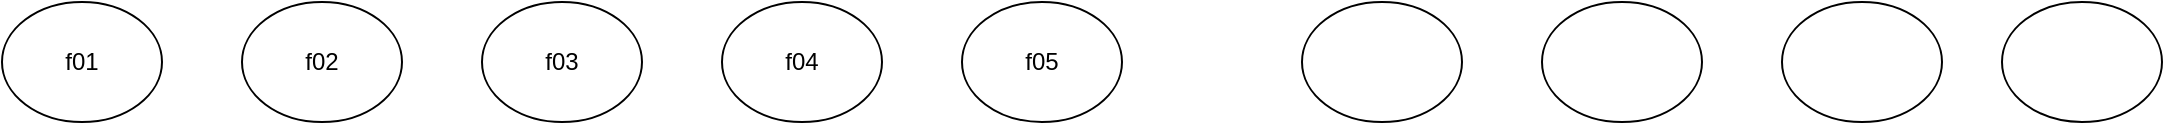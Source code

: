 <mxfile version="10.6.7" type="github"><diagram id="CE-nAmxv7aSpPfwxTt5X" name="Page-1"><mxGraphModel dx="2461" dy="765" grid="1" gridSize="10" guides="1" tooltips="1" connect="1" arrows="1" fold="1" page="1" pageScale="1" pageWidth="827" pageHeight="1169" math="0" shadow="0"><root><mxCell id="0"/><mxCell id="1" parent="0"/><mxCell id="vTBnJOC0n8OZ-84Smmaz-1" value="&lt;span lang=&quot;EN-US&quot;&gt;f04&lt;/span&gt;" style="ellipse;whiteSpace=wrap;html=1;" vertex="1" parent="1"><mxGeometry x="130" y="70" width="80" height="60" as="geometry"/></mxCell><mxCell id="vTBnJOC0n8OZ-84Smmaz-2" value="f01" style="ellipse;whiteSpace=wrap;html=1;" vertex="1" parent="1"><mxGeometry x="-230" y="70" width="80" height="60" as="geometry"/></mxCell><mxCell id="vTBnJOC0n8OZ-84Smmaz-3" value="&lt;span lang=&quot;EN-US&quot;&gt;f02&lt;/span&gt;" style="ellipse;whiteSpace=wrap;html=1;" vertex="1" parent="1"><mxGeometry x="-110" y="70" width="80" height="60" as="geometry"/></mxCell><mxCell id="vTBnJOC0n8OZ-84Smmaz-4" value="&lt;span lang=&quot;EN-US&quot;&gt;f03&lt;/span&gt;" style="ellipse;whiteSpace=wrap;html=1;" vertex="1" parent="1"><mxGeometry x="10" y="70" width="80" height="60" as="geometry"/></mxCell><mxCell id="vTBnJOC0n8OZ-84Smmaz-5" value="" style="ellipse;whiteSpace=wrap;html=1;" vertex="1" parent="1"><mxGeometry x="770" y="70" width="80" height="60" as="geometry"/></mxCell><mxCell id="vTBnJOC0n8OZ-84Smmaz-6" value="" style="ellipse;whiteSpace=wrap;html=1;" vertex="1" parent="1"><mxGeometry x="660" y="70" width="80" height="60" as="geometry"/></mxCell><mxCell id="vTBnJOC0n8OZ-84Smmaz-7" value="" style="ellipse;whiteSpace=wrap;html=1;" vertex="1" parent="1"><mxGeometry x="540" y="70" width="80" height="60" as="geometry"/></mxCell><mxCell id="vTBnJOC0n8OZ-84Smmaz-8" value="" style="ellipse;whiteSpace=wrap;html=1;" vertex="1" parent="1"><mxGeometry x="420" y="70" width="80" height="60" as="geometry"/></mxCell><mxCell id="vTBnJOC0n8OZ-84Smmaz-9" value="&lt;span lang=&quot;EN-US&quot;&gt;f05&lt;/span&gt;" style="ellipse;whiteSpace=wrap;html=1;" vertex="1" parent="1"><mxGeometry x="250" y="70" width="80" height="60" as="geometry"/></mxCell></root></mxGraphModel></diagram></mxfile>